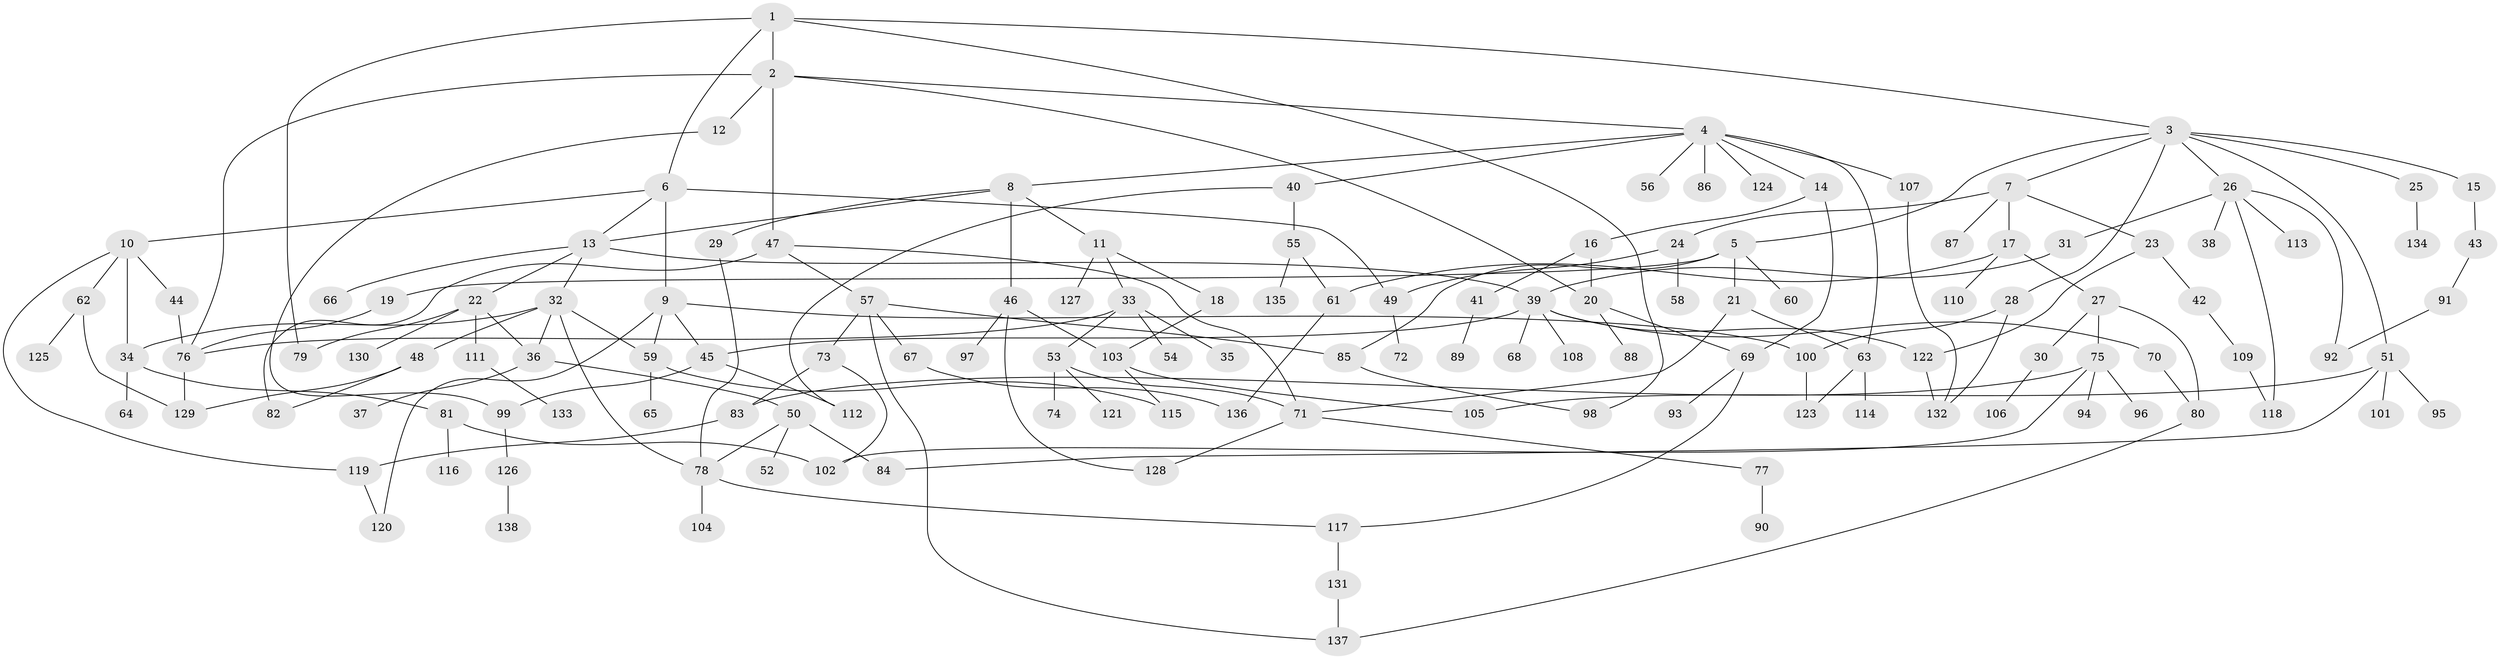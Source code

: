 // Generated by graph-tools (version 1.1) at 2025/34/03/09/25 02:34:04]
// undirected, 138 vertices, 185 edges
graph export_dot {
graph [start="1"]
  node [color=gray90,style=filled];
  1;
  2;
  3;
  4;
  5;
  6;
  7;
  8;
  9;
  10;
  11;
  12;
  13;
  14;
  15;
  16;
  17;
  18;
  19;
  20;
  21;
  22;
  23;
  24;
  25;
  26;
  27;
  28;
  29;
  30;
  31;
  32;
  33;
  34;
  35;
  36;
  37;
  38;
  39;
  40;
  41;
  42;
  43;
  44;
  45;
  46;
  47;
  48;
  49;
  50;
  51;
  52;
  53;
  54;
  55;
  56;
  57;
  58;
  59;
  60;
  61;
  62;
  63;
  64;
  65;
  66;
  67;
  68;
  69;
  70;
  71;
  72;
  73;
  74;
  75;
  76;
  77;
  78;
  79;
  80;
  81;
  82;
  83;
  84;
  85;
  86;
  87;
  88;
  89;
  90;
  91;
  92;
  93;
  94;
  95;
  96;
  97;
  98;
  99;
  100;
  101;
  102;
  103;
  104;
  105;
  106;
  107;
  108;
  109;
  110;
  111;
  112;
  113;
  114;
  115;
  116;
  117;
  118;
  119;
  120;
  121;
  122;
  123;
  124;
  125;
  126;
  127;
  128;
  129;
  130;
  131;
  132;
  133;
  134;
  135;
  136;
  137;
  138;
  1 -- 2;
  1 -- 3;
  1 -- 6;
  1 -- 98;
  1 -- 79;
  2 -- 4;
  2 -- 12;
  2 -- 20;
  2 -- 47;
  2 -- 76;
  3 -- 5;
  3 -- 7;
  3 -- 15;
  3 -- 25;
  3 -- 26;
  3 -- 28;
  3 -- 51;
  4 -- 8;
  4 -- 14;
  4 -- 40;
  4 -- 56;
  4 -- 63;
  4 -- 86;
  4 -- 107;
  4 -- 124;
  5 -- 19;
  5 -- 21;
  5 -- 60;
  5 -- 85;
  6 -- 9;
  6 -- 10;
  6 -- 13;
  6 -- 49;
  7 -- 17;
  7 -- 23;
  7 -- 24;
  7 -- 87;
  8 -- 11;
  8 -- 13;
  8 -- 29;
  8 -- 46;
  9 -- 59;
  9 -- 100;
  9 -- 45;
  9 -- 120;
  10 -- 44;
  10 -- 62;
  10 -- 119;
  10 -- 34;
  11 -- 18;
  11 -- 33;
  11 -- 127;
  12 -- 99;
  13 -- 22;
  13 -- 32;
  13 -- 39;
  13 -- 66;
  14 -- 16;
  14 -- 69;
  15 -- 43;
  16 -- 41;
  16 -- 20;
  17 -- 27;
  17 -- 110;
  17 -- 61;
  18 -- 103;
  19 -- 76;
  20 -- 69;
  20 -- 88;
  21 -- 63;
  21 -- 71;
  22 -- 79;
  22 -- 111;
  22 -- 130;
  22 -- 36;
  23 -- 42;
  23 -- 122;
  24 -- 49;
  24 -- 58;
  25 -- 134;
  26 -- 31;
  26 -- 38;
  26 -- 113;
  26 -- 92;
  26 -- 118;
  27 -- 30;
  27 -- 75;
  27 -- 80;
  28 -- 132;
  28 -- 100;
  29 -- 78;
  30 -- 106;
  31 -- 39;
  32 -- 34;
  32 -- 36;
  32 -- 48;
  32 -- 59;
  32 -- 78;
  33 -- 35;
  33 -- 53;
  33 -- 54;
  33 -- 76;
  34 -- 64;
  34 -- 81;
  36 -- 37;
  36 -- 50;
  39 -- 45;
  39 -- 68;
  39 -- 70;
  39 -- 108;
  39 -- 122;
  40 -- 55;
  40 -- 112;
  41 -- 89;
  42 -- 109;
  43 -- 91;
  44 -- 76;
  45 -- 112;
  45 -- 99;
  46 -- 97;
  46 -- 103;
  46 -- 128;
  47 -- 57;
  47 -- 71;
  47 -- 82;
  48 -- 129;
  48 -- 82;
  49 -- 72;
  50 -- 52;
  50 -- 78;
  50 -- 84;
  51 -- 95;
  51 -- 101;
  51 -- 105;
  51 -- 84;
  53 -- 74;
  53 -- 121;
  53 -- 71;
  55 -- 61;
  55 -- 135;
  57 -- 67;
  57 -- 73;
  57 -- 85;
  57 -- 137;
  59 -- 65;
  59 -- 115;
  61 -- 136;
  62 -- 125;
  62 -- 129;
  63 -- 114;
  63 -- 123;
  67 -- 136;
  69 -- 93;
  69 -- 117;
  70 -- 80;
  71 -- 77;
  71 -- 128;
  73 -- 83;
  73 -- 102;
  75 -- 94;
  75 -- 96;
  75 -- 102;
  75 -- 83;
  76 -- 129;
  77 -- 90;
  78 -- 104;
  78 -- 117;
  80 -- 137;
  81 -- 116;
  81 -- 102;
  83 -- 119;
  85 -- 98;
  91 -- 92;
  99 -- 126;
  100 -- 123;
  103 -- 105;
  103 -- 115;
  107 -- 132;
  109 -- 118;
  111 -- 133;
  117 -- 131;
  119 -- 120;
  122 -- 132;
  126 -- 138;
  131 -- 137;
}
